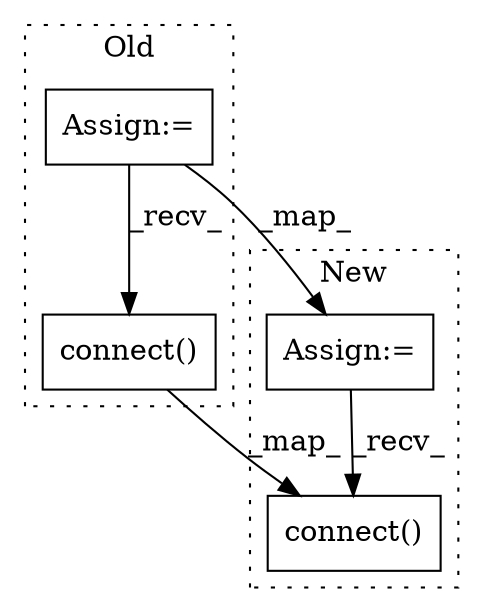 digraph G {
subgraph cluster0 {
1 [label="connect()" a="75" s="2142,2186" l="32,1" shape="box"];
4 [label="Assign:=" a="68" s="2092" l="3" shape="box"];
label = "Old";
style="dotted";
}
subgraph cluster1 {
2 [label="connect()" a="75" s="2396,2440" l="32,1" shape="box"];
3 [label="Assign:=" a="68" s="2338" l="3" shape="box"];
label = "New";
style="dotted";
}
1 -> 2 [label="_map_"];
3 -> 2 [label="_recv_"];
4 -> 1 [label="_recv_"];
4 -> 3 [label="_map_"];
}